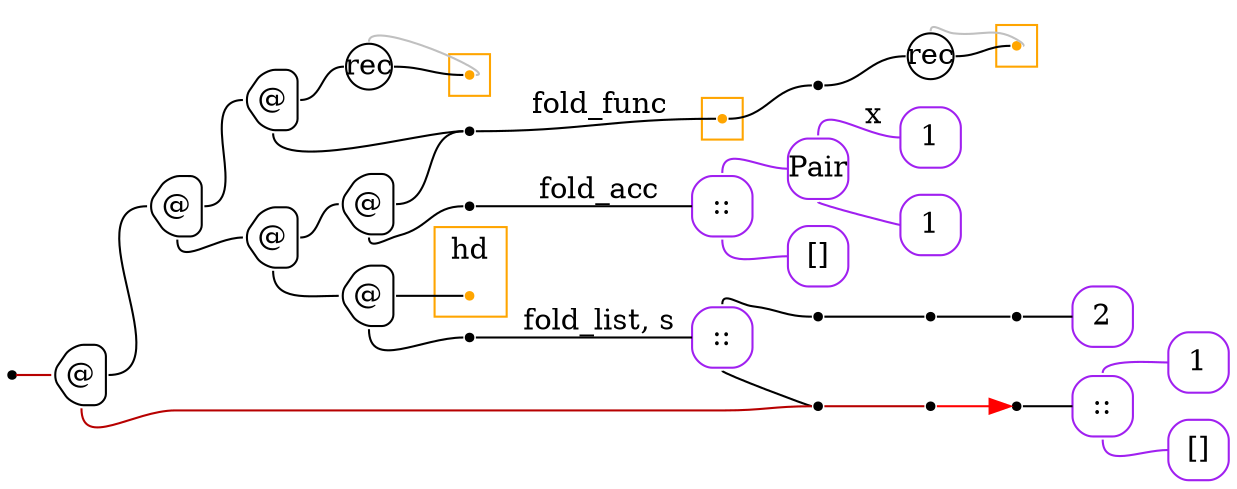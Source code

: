 digraph G {
  rankdir=LR;
  edge[arrowhead=none,arrowtail=none];
  node[fixedsize=true,shape=circle]
  size="9.201041666666667,5.219270833333334";
  labeldistance=0;
  nodesep=.175;
  ranksep=.175;

 nd1[shape=point];
   nd15[label="1",tooltip="nd15-ConstGraph",style=rounded,orientation=90,shape=square,width=.4,height=.4,color="purple"];
   nd21[label="2",tooltip="nd21-ConstGraph",style=rounded,orientation=90,shape=square,width=.4,height=.4,color="purple"];
   nd27[label="1",tooltip="nd27-ConstGraph",style=rounded,orientation=90,shape=square,width=.4,height=.4,color="purple"];
   nd32[label="[]",tooltip="nd32-ConstEmptyGraph",style=rounded,orientation=90,shape=square,width=.4,height=.4,color="purple"];
   nd363[label="::",tooltip="nd363-ConstListGraph",style=rounded,orientation=90,shape=square,width=.4,height=.4,color="purple"];
 subgraph cluster_nd174 {
   graph[style=fill,color="orange"];
   ndcluster_nd174[tooltip="nd174",orientation=90,shape=point,color="orange"];
 };
 nd379[label="rec",tooltip="nd379-RecurGraph",style=rounded,width=.3,height=.3,color="#000000"];
   subgraph cluster_nd383 {
     graph[style=fill,color="orange"];
     ndcluster_nd383[tooltip="nd383",orientation=90,shape=point,color="orange"];
   };
   nd565[label="::",tooltip="nd565-ConstListGraph",style=rounded,orientation=90,shape=square,width=.4,height=.4,color="purple"];
 nd568[label=" ",tooltip="nd568-ContractGraph",style=rounded,orientation=90,shape=point];
 nd569[label=" ",tooltip="nd569-ContractGraph",style=rounded,orientation=90,shape=point];
 nd673[label=" ",tooltip="nd673-ContractGraph",style=rounded,orientation=90,shape=point];
   nd592[label="1",tooltip="nd592-ConstGraph",style=rounded,orientation=90,shape=square,width=.4,height=.4,color="purple"];
   nd596[label="[]",tooltip="nd596-ConstEmptyGraph",style=rounded,orientation=90,shape=square,width=.4,height=.4,color="purple"];
   nd686[label="Pair",tooltip="nd686-ConstPairGraph",style=rounded,orientation=90,shape=square,width=.4,height=.4,color="purple"];
   nd692[label="::",tooltip="nd692-ConstListGraph",style=rounded,orientation=90,shape=square,width=.4,height=.4,color="purple"];
 nd696[label="rec",tooltip="nd696-RecurGraph",style=rounded,width=.3,height=.3,color="#000000"];
   subgraph cluster_nd700 {
     graph[style=fill,color="orange"];
     ndcluster_nd700[tooltip="nd700",orientation=90,shape=point,color="orange"];
   };
 nd506[label="@",tooltip="nd506-AppGraph",style=rounded,orientation=90,shape=house,width=.4,height=.4,color="#000000"];
 nd507[label="@",tooltip="nd507-AppGraph",style=rounded,orientation=90,shape=house,width=.4,height=.4,color="#000000"];
 nd508[label="@",tooltip="nd508-AppGraph",style=rounded,orientation=90,shape=house,width=.4,height=.4,color="#000000"];
 nd511[label="@",tooltip="nd511-AppGraph",style=rounded,orientation=90,shape=house,width=.4,height=.4,color="#000000"];
 nd512[label="@",tooltip="nd512-AppGraph",style=rounded,orientation=90,shape=house,width=.4,height=.4,color="#000000"];
 nd515[label="@",tooltip="nd515-AppGraph",style=rounded,orientation=90,shape=house,width=.4,height=.4,color="#000000"];
 subgraph cluster_nd518 {
   graph[style=fill,color="orange",label="hd"];
   ndcluster_nd518[tooltip="nd518",orientation=90,shape=point,color="orange"];
 };
 nd522[label=" ",tooltip="nd522-ContractGraph",style=rounded,orientation=90,shape=point];
 nd531[label=" ",tooltip="nd531-ContractGraph",style=rounded,orientation=90,shape=point];
 nd532[label=" ",tooltip="nd532-ContractGraph",style=rounded,orientation=90,shape=point];
 nd758[label=" ",tooltip="nd758-ContractGraph",style=rounded,orientation=90,shape=point];
 nd759[label=" ",tooltip="nd759-ContractGraph",style=rounded,orientation=90,shape=point];
 nd771[label=" ",tooltip="nd771-ContractGraph",style=rounded,orientation=90,shape=point];
 nd772[label=" ",tooltip="nd772-ContractGraph",style=rounded,orientation=90,shape=point];

  nd363->nd27[tailport=n,headport=w,color=purple,arrowhead=none,arrowtail=none];
  nd363->nd32[tailport=s,headport=w,color=purple,arrowhead=none,arrowtail=none];
  ndcluster_nd174->nd673[tailport=e,headport=w];
  nd673->nd379[tailport=e,headport=w,color=black,arrowhead=none,arrowtail=none];
  nd568->nd21[tailport=e,headport=w];
  nd569->nd363[tailport=e,headport=w];
  nd379->ndcluster_nd383[dir=back,headport=e,tailport=n,color=grey,arrowhead=none,arrowtail=none];
  nd379->ndcluster_nd383[tailport=e,headport=w];
  nd506->nd772[tailport=s,headport=w,color="#b70000",arrowhead=none,arrowtail=none];
  nd508->nd696[tailport=e,headport=w,color=black,arrowhead=none,arrowtail=none];
  nd512->nd522[tailport=e,headport=w];
  nd515->ndcluster_nd518[tailport=e,headport=w];
  nd511->nd512[tailport=e,headport=w];
  nd511->nd515[tailport=s,headport=w];
  nd507->nd508[tailport=e,headport=w];
  nd507->nd511[tailport=s,headport=w];
  nd508->nd522[tailport=s,headport=w];
  nd506->nd507[tailport=e,headport=w];
  nd515->nd531[tailport=s,headport=w];
  nd1->nd506[label="",tailport=e,headport=w,color="#b70000",arrowhead=none,arrowtail=none];
  nd512->nd532[tailport=s,headport=w];
  nd531->nd565[label="fold_list, s",tailport=e,headport=w];
  nd532->nd692[label="fold_acc",tailport=e,headport=w];
  nd522->ndcluster_nd174[label="fold_func",tailport=e,headport=w];
  nd565->nd771[tailport=n,headport=w];
  nd565->nd772[tailport=s,headport=w];
  nd758->nd568[tailport=e,headport=w];
  nd759->nd569[tailport=e,headport=w,color=red,arrowhead=normal];
  nd686->nd592[tailport=s,headport=w,color=purple,arrowhead=none,arrowtail=none];
  nd692->nd686[tailport=n,headport=w,color=purple,arrowhead=none,arrowtail=none];
  nd692->nd596[tailport=s,headport=w,color=purple,arrowhead=none,arrowtail=none];
  nd686->nd15[label="x",tailport=n,headport=w,color=purple,arrowhead=none,arrowtail=none];
  nd696->ndcluster_nd700[dir=back,headport=e,tailport=n,color=grey,arrowhead=none,arrowtail=none];
  nd696->ndcluster_nd700[tailport=e,headport=w];
  nd771->nd758[tailport=e,headport=w];
  nd772->nd759[tailport=e,headport=w,color="#b70000",arrowhead=none,arrowtail=none];
}